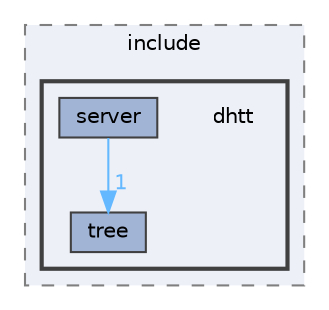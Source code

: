 digraph "dhtt/include/dhtt"
{
 // LATEX_PDF_SIZE
  bgcolor="transparent";
  edge [fontname=Helvetica,fontsize=10,labelfontname=Helvetica,labelfontsize=10];
  node [fontname=Helvetica,fontsize=10,shape=box,height=0.2,width=0.4];
  compound=true
  subgraph clusterdir_de91579f06583eefa815e583213f44cf {
    graph [ bgcolor="#edf0f7", pencolor="grey50", label="include", fontname=Helvetica,fontsize=10 style="filled,dashed", URL="dir_de91579f06583eefa815e583213f44cf.html",tooltip=""]
  subgraph clusterdir_b119dd001e3bbdc1954b89cd9f0d501d {
    graph [ bgcolor="#edf0f7", pencolor="grey25", label="", fontname=Helvetica,fontsize=10 style="filled,bold", URL="dir_b119dd001e3bbdc1954b89cd9f0d501d.html",tooltip=""]
    dir_b119dd001e3bbdc1954b89cd9f0d501d [shape=plaintext, label="dhtt"];
  dir_23ca53036a1b9d034c7b7c1f93f0fe21 [label="server", fillcolor="#a2b4d6", color="grey25", style="filled", URL="dir_23ca53036a1b9d034c7b7c1f93f0fe21.html",tooltip=""];
  dir_e69c21c7aabdc3d96a24d6b9f9ac91e6 [label="tree", fillcolor="#a2b4d6", color="grey25", style="filled", URL="dir_e69c21c7aabdc3d96a24d6b9f9ac91e6.html",tooltip=""];
  }
  }
  dir_23ca53036a1b9d034c7b7c1f93f0fe21->dir_e69c21c7aabdc3d96a24d6b9f9ac91e6 [headlabel="1", labeldistance=1.5 headhref="dir_000003_000004.html" color="steelblue1" fontcolor="steelblue1"];
}
